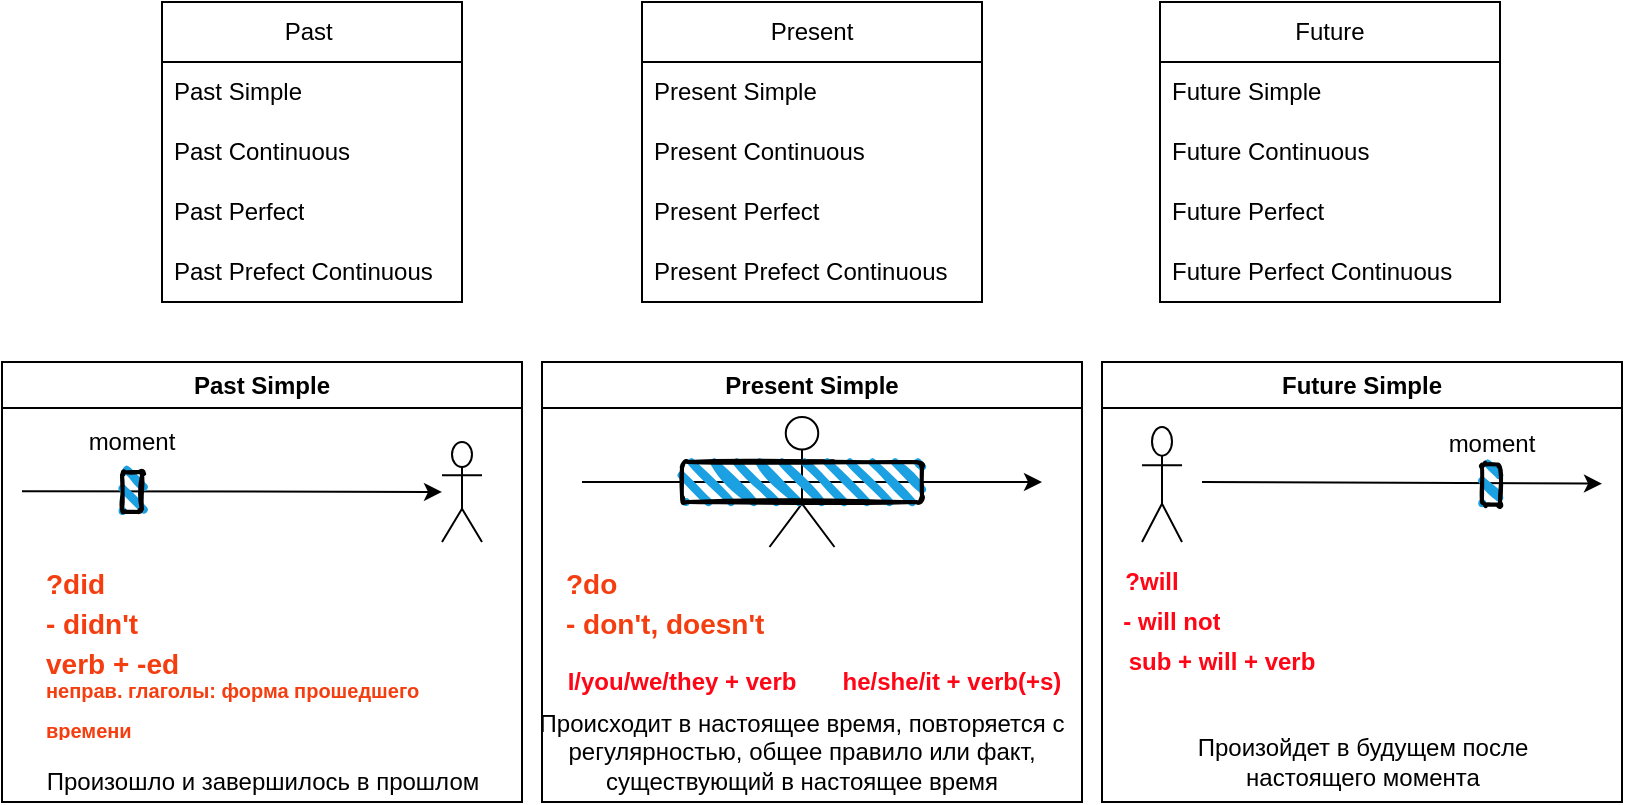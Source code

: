 <mxfile version="21.1.5" type="github">
  <diagram name="Страница 1" id="HaqHr7datS-S6JQ_34eg">
    <mxGraphModel dx="1050" dy="541" grid="1" gridSize="10" guides="1" tooltips="1" connect="1" arrows="1" fold="1" page="1" pageScale="1" pageWidth="827" pageHeight="1169" math="0" shadow="0">
      <root>
        <mxCell id="0" />
        <mxCell id="1" parent="0" />
        <mxCell id="sSVKV6Z9X-DRzIi5GmWs-9" value="Past&amp;nbsp;" style="swimlane;fontStyle=0;childLayout=stackLayout;horizontal=1;startSize=30;horizontalStack=0;resizeParent=1;resizeParentMax=0;resizeLast=0;collapsible=1;marginBottom=0;whiteSpace=wrap;html=1;" parent="1" vertex="1">
          <mxGeometry x="120" y="40" width="150" height="150" as="geometry" />
        </mxCell>
        <mxCell id="sSVKV6Z9X-DRzIi5GmWs-10" value="Past Simple" style="text;strokeColor=none;fillColor=none;align=left;verticalAlign=middle;spacingLeft=4;spacingRight=4;overflow=hidden;points=[[0,0.5],[1,0.5]];portConstraint=eastwest;rotatable=0;whiteSpace=wrap;html=1;" parent="sSVKV6Z9X-DRzIi5GmWs-9" vertex="1">
          <mxGeometry y="30" width="150" height="30" as="geometry" />
        </mxCell>
        <mxCell id="sSVKV6Z9X-DRzIi5GmWs-11" value="Past Continuous" style="text;strokeColor=none;fillColor=none;align=left;verticalAlign=middle;spacingLeft=4;spacingRight=4;overflow=hidden;points=[[0,0.5],[1,0.5]];portConstraint=eastwest;rotatable=0;whiteSpace=wrap;html=1;" parent="sSVKV6Z9X-DRzIi5GmWs-9" vertex="1">
          <mxGeometry y="60" width="150" height="30" as="geometry" />
        </mxCell>
        <mxCell id="sSVKV6Z9X-DRzIi5GmWs-12" value="Past Perfect" style="text;strokeColor=none;fillColor=none;align=left;verticalAlign=middle;spacingLeft=4;spacingRight=4;overflow=hidden;points=[[0,0.5],[1,0.5]];portConstraint=eastwest;rotatable=0;whiteSpace=wrap;html=1;" parent="sSVKV6Z9X-DRzIi5GmWs-9" vertex="1">
          <mxGeometry y="90" width="150" height="30" as="geometry" />
        </mxCell>
        <mxCell id="sSVKV6Z9X-DRzIi5GmWs-18" value="Past Prefect Continuous" style="text;strokeColor=none;fillColor=none;align=left;verticalAlign=middle;spacingLeft=4;spacingRight=4;overflow=hidden;points=[[0,0.5],[1,0.5]];portConstraint=eastwest;rotatable=0;whiteSpace=wrap;html=1;" parent="sSVKV6Z9X-DRzIi5GmWs-9" vertex="1">
          <mxGeometry y="120" width="150" height="30" as="geometry" />
        </mxCell>
        <mxCell id="sSVKV6Z9X-DRzIi5GmWs-19" value="Present" style="swimlane;fontStyle=0;childLayout=stackLayout;horizontal=1;startSize=30;horizontalStack=0;resizeParent=1;resizeParentMax=0;resizeLast=0;collapsible=1;marginBottom=0;whiteSpace=wrap;html=1;" parent="1" vertex="1">
          <mxGeometry x="360" y="40" width="170" height="150" as="geometry" />
        </mxCell>
        <mxCell id="sSVKV6Z9X-DRzIi5GmWs-20" value="Present Simple" style="text;strokeColor=none;fillColor=none;align=left;verticalAlign=middle;spacingLeft=4;spacingRight=4;overflow=hidden;points=[[0,0.5],[1,0.5]];portConstraint=eastwest;rotatable=0;whiteSpace=wrap;html=1;" parent="sSVKV6Z9X-DRzIi5GmWs-19" vertex="1">
          <mxGeometry y="30" width="170" height="30" as="geometry" />
        </mxCell>
        <mxCell id="sSVKV6Z9X-DRzIi5GmWs-21" value="Present Continuous" style="text;strokeColor=none;fillColor=none;align=left;verticalAlign=middle;spacingLeft=4;spacingRight=4;overflow=hidden;points=[[0,0.5],[1,0.5]];portConstraint=eastwest;rotatable=0;whiteSpace=wrap;html=1;" parent="sSVKV6Z9X-DRzIi5GmWs-19" vertex="1">
          <mxGeometry y="60" width="170" height="30" as="geometry" />
        </mxCell>
        <mxCell id="sSVKV6Z9X-DRzIi5GmWs-22" value="Present Perfect" style="text;strokeColor=none;fillColor=none;align=left;verticalAlign=middle;spacingLeft=4;spacingRight=4;overflow=hidden;points=[[0,0.5],[1,0.5]];portConstraint=eastwest;rotatable=0;whiteSpace=wrap;html=1;" parent="sSVKV6Z9X-DRzIi5GmWs-19" vertex="1">
          <mxGeometry y="90" width="170" height="30" as="geometry" />
        </mxCell>
        <mxCell id="sSVKV6Z9X-DRzIi5GmWs-23" value="Present Prefect Continuous" style="text;strokeColor=none;fillColor=none;align=left;verticalAlign=middle;spacingLeft=4;spacingRight=4;overflow=hidden;points=[[0,0.5],[1,0.5]];portConstraint=eastwest;rotatable=0;whiteSpace=wrap;html=1;" parent="sSVKV6Z9X-DRzIi5GmWs-19" vertex="1">
          <mxGeometry y="120" width="170" height="30" as="geometry" />
        </mxCell>
        <mxCell id="sSVKV6Z9X-DRzIi5GmWs-24" value="Future" style="swimlane;fontStyle=0;childLayout=stackLayout;horizontal=1;startSize=30;horizontalStack=0;resizeParent=1;resizeParentMax=0;resizeLast=0;collapsible=1;marginBottom=0;whiteSpace=wrap;html=1;" parent="1" vertex="1">
          <mxGeometry x="619" y="40" width="170" height="150" as="geometry" />
        </mxCell>
        <mxCell id="sSVKV6Z9X-DRzIi5GmWs-25" value="Future Simple" style="text;strokeColor=none;fillColor=none;align=left;verticalAlign=middle;spacingLeft=4;spacingRight=4;overflow=hidden;points=[[0,0.5],[1,0.5]];portConstraint=eastwest;rotatable=0;whiteSpace=wrap;html=1;" parent="sSVKV6Z9X-DRzIi5GmWs-24" vertex="1">
          <mxGeometry y="30" width="170" height="30" as="geometry" />
        </mxCell>
        <mxCell id="sSVKV6Z9X-DRzIi5GmWs-26" value="Future Continuous" style="text;strokeColor=none;fillColor=none;align=left;verticalAlign=middle;spacingLeft=4;spacingRight=4;overflow=hidden;points=[[0,0.5],[1,0.5]];portConstraint=eastwest;rotatable=0;whiteSpace=wrap;html=1;" parent="sSVKV6Z9X-DRzIi5GmWs-24" vertex="1">
          <mxGeometry y="60" width="170" height="30" as="geometry" />
        </mxCell>
        <mxCell id="sSVKV6Z9X-DRzIi5GmWs-27" value="Future Perfect" style="text;strokeColor=none;fillColor=none;align=left;verticalAlign=middle;spacingLeft=4;spacingRight=4;overflow=hidden;points=[[0,0.5],[1,0.5]];portConstraint=eastwest;rotatable=0;whiteSpace=wrap;html=1;" parent="sSVKV6Z9X-DRzIi5GmWs-24" vertex="1">
          <mxGeometry y="90" width="170" height="30" as="geometry" />
        </mxCell>
        <mxCell id="sSVKV6Z9X-DRzIi5GmWs-28" value="Future Perfect Continuous" style="text;strokeColor=none;fillColor=none;align=left;verticalAlign=middle;spacingLeft=4;spacingRight=4;overflow=hidden;points=[[0,0.5],[1,0.5]];portConstraint=eastwest;rotatable=0;whiteSpace=wrap;html=1;" parent="sSVKV6Z9X-DRzIi5GmWs-24" vertex="1">
          <mxGeometry y="120" width="170" height="30" as="geometry" />
        </mxCell>
        <mxCell id="sSVKV6Z9X-DRzIi5GmWs-29" value="Past Simple" style="swimlane;whiteSpace=wrap;html=1;" parent="1" vertex="1">
          <mxGeometry x="40" y="220" width="260" height="220" as="geometry" />
        </mxCell>
        <mxCell id="sSVKV6Z9X-DRzIi5GmWs-32" value="" style="shape=umlActor;verticalLabelPosition=bottom;verticalAlign=top;html=1;outlineConnect=0;" parent="sSVKV6Z9X-DRzIi5GmWs-29" vertex="1">
          <mxGeometry x="220" y="40" width="20" height="50" as="geometry" />
        </mxCell>
        <mxCell id="sSVKV6Z9X-DRzIi5GmWs-33" value="" style="endArrow=classic;html=1;rounded=0;exitX=0.375;exitY=0.729;exitDx=0;exitDy=0;exitPerimeter=0;" parent="sSVKV6Z9X-DRzIi5GmWs-29" target="sSVKV6Z9X-DRzIi5GmWs-32" edge="1">
          <mxGeometry width="50" height="50" relative="1" as="geometry">
            <mxPoint x="10" y="64.58" as="sourcePoint" />
            <mxPoint x="200" y="64.58" as="targetPoint" />
          </mxGeometry>
        </mxCell>
        <mxCell id="sSVKV6Z9X-DRzIi5GmWs-35" value="" style="rounded=1;whiteSpace=wrap;html=1;strokeWidth=2;fillWeight=4;hachureGap=8;hachureAngle=45;fillColor=#1ba1e2;sketch=1;" parent="sSVKV6Z9X-DRzIi5GmWs-29" vertex="1">
          <mxGeometry x="60" y="55" width="10" height="20" as="geometry" />
        </mxCell>
        <UserObject label="verb + -ed" placeholders="1" name="Variable" id="sSVKV6Z9X-DRzIi5GmWs-45">
          <mxCell style="text;html=1;strokeColor=none;fillColor=none;align=left;verticalAlign=middle;whiteSpace=wrap;overflow=hidden;fontStyle=1;fontColor=#f43e10;fontSize=14;" parent="sSVKV6Z9X-DRzIi5GmWs-29" vertex="1">
            <mxGeometry x="20" y="140" width="75" height="20" as="geometry" />
          </mxCell>
        </UserObject>
        <UserObject label="&lt;font style=&quot;font-size: 10px;&quot;&gt;неправ. глаголы: форма прошедшего времени&lt;/font&gt;" placeholders="1" name="Variable" id="sSVKV6Z9X-DRzIi5GmWs-47">
          <mxCell style="text;html=1;strokeColor=none;fillColor=none;align=left;verticalAlign=middle;whiteSpace=wrap;overflow=hidden;fontStyle=1;fontColor=#f43e10;fontSize=17;" parent="sSVKV6Z9X-DRzIi5GmWs-29" vertex="1">
            <mxGeometry x="20" y="150" width="195" height="40" as="geometry" />
          </mxCell>
        </UserObject>
        <UserObject label="Произошло и завершилось в прошлом" placeholders="1" name="Variable" id="sSVKV6Z9X-DRzIi5GmWs-54">
          <mxCell style="text;html=1;strokeColor=none;fillColor=none;align=center;verticalAlign=middle;whiteSpace=wrap;overflow=hidden;" parent="sSVKV6Z9X-DRzIi5GmWs-29" vertex="1">
            <mxGeometry x="12.5" y="200" width="235" height="20" as="geometry" />
          </mxCell>
        </UserObject>
        <UserObject label="moment" placeholders="1" name="Variable" id="sSVKV6Z9X-DRzIi5GmWs-55">
          <mxCell style="text;html=1;strokeColor=none;fillColor=none;align=center;verticalAlign=middle;whiteSpace=wrap;overflow=hidden;" parent="sSVKV6Z9X-DRzIi5GmWs-29" vertex="1">
            <mxGeometry x="25" y="30" width="80" height="20" as="geometry" />
          </mxCell>
        </UserObject>
        <UserObject label="?did" placeholders="1" name="Variable" id="KWtOq8d0CYG3wRhczN9--9">
          <mxCell style="text;html=1;strokeColor=none;fillColor=none;align=left;verticalAlign=middle;whiteSpace=wrap;overflow=hidden;fontStyle=1;fontColor=#f43e10;fontSize=14;" vertex="1" parent="sSVKV6Z9X-DRzIi5GmWs-29">
            <mxGeometry x="20" y="100" width="75" height="20" as="geometry" />
          </mxCell>
        </UserObject>
        <UserObject label="- didn&#39;t" placeholders="1" name="Variable" id="KWtOq8d0CYG3wRhczN9--15">
          <mxCell style="text;html=1;strokeColor=none;fillColor=none;align=left;verticalAlign=middle;whiteSpace=wrap;overflow=hidden;fontStyle=1;fontColor=#f43e10;fontSize=14;" vertex="1" parent="sSVKV6Z9X-DRzIi5GmWs-29">
            <mxGeometry x="20" y="120" width="75" height="20" as="geometry" />
          </mxCell>
        </UserObject>
        <mxCell id="sSVKV6Z9X-DRzIi5GmWs-30" value="Present Simple" style="swimlane;whiteSpace=wrap;html=1;" parent="1" vertex="1">
          <mxGeometry x="310" y="220" width="270" height="220" as="geometry" />
        </mxCell>
        <mxCell id="sSVKV6Z9X-DRzIi5GmWs-48" value="" style="shape=umlActor;verticalLabelPosition=bottom;verticalAlign=top;html=1;outlineConnect=0;" parent="sSVKV6Z9X-DRzIi5GmWs-30" vertex="1">
          <mxGeometry x="113.75" y="27.5" width="32.5" height="65" as="geometry" />
        </mxCell>
        <UserObject label="I/you/we/they + verb" placeholders="1" name="Variable" id="sSVKV6Z9X-DRzIi5GmWs-52">
          <mxCell style="text;html=1;strokeColor=none;fillColor=none;align=center;verticalAlign=middle;whiteSpace=wrap;overflow=hidden;fontColor=#FF0516;fontStyle=1" parent="sSVKV6Z9X-DRzIi5GmWs-30" vertex="1">
            <mxGeometry x="10" y="150" width="120" height="20" as="geometry" />
          </mxCell>
        </UserObject>
        <UserObject label="he/she/it + verb(+s)" placeholders="1" name="Variable" id="sSVKV6Z9X-DRzIi5GmWs-53">
          <mxCell style="text;html=1;strokeColor=none;fillColor=none;align=center;verticalAlign=middle;whiteSpace=wrap;overflow=hidden;fontStyle=1;fontColor=#FF0516;" parent="sSVKV6Z9X-DRzIi5GmWs-30" vertex="1">
            <mxGeometry x="140" y="150" width="130" height="20" as="geometry" />
          </mxCell>
        </UserObject>
        <UserObject label="Происходит в настоящее время, повторяется с регулярностью, общее правило или факт, существующий в настоящее время" placeholders="1" name="Variable" id="sSVKV6Z9X-DRzIi5GmWs-56">
          <mxCell style="text;html=1;strokeColor=none;fillColor=none;align=center;verticalAlign=middle;whiteSpace=wrap;overflow=hidden;" parent="sSVKV6Z9X-DRzIi5GmWs-30" vertex="1">
            <mxGeometry x="-5" y="170" width="270" height="50" as="geometry" />
          </mxCell>
        </UserObject>
        <UserObject label="?do" placeholders="1" name="Variable" id="KWtOq8d0CYG3wRhczN9--10">
          <mxCell style="text;html=1;strokeColor=none;fillColor=none;align=left;verticalAlign=middle;whiteSpace=wrap;overflow=hidden;fontStyle=1;fontColor=#f43e10;fontSize=14;" vertex="1" parent="sSVKV6Z9X-DRzIi5GmWs-30">
            <mxGeometry x="10" y="100" width="75" height="20" as="geometry" />
          </mxCell>
        </UserObject>
        <UserObject label="- don&#39;t, doesn&#39;t" placeholders="1" name="Variable" id="KWtOq8d0CYG3wRhczN9--13">
          <mxCell style="text;html=1;strokeColor=none;fillColor=none;align=left;verticalAlign=middle;whiteSpace=wrap;overflow=hidden;fontStyle=1;fontColor=#f43e10;fontSize=14;" vertex="1" parent="sSVKV6Z9X-DRzIi5GmWs-30">
            <mxGeometry x="10" y="120" width="120" height="20" as="geometry" />
          </mxCell>
        </UserObject>
        <mxCell id="sSVKV6Z9X-DRzIi5GmWs-31" value="Future Simple" style="swimlane;whiteSpace=wrap;html=1;" parent="1" vertex="1">
          <mxGeometry x="590" y="220" width="260" height="220" as="geometry" />
        </mxCell>
        <UserObject label="sub + will + verb" placeholders="1" name="Variable" id="sSVKV6Z9X-DRzIi5GmWs-57">
          <mxCell style="text;html=1;strokeColor=none;fillColor=none;align=center;verticalAlign=middle;whiteSpace=wrap;overflow=hidden;fontColor=#FF0516;fontStyle=1" parent="sSVKV6Z9X-DRzIi5GmWs-31" vertex="1">
            <mxGeometry y="140" width="120" height="20" as="geometry" />
          </mxCell>
        </UserObject>
        <mxCell id="sSVKV6Z9X-DRzIi5GmWs-58" value="" style="shape=umlActor;verticalLabelPosition=bottom;verticalAlign=top;html=1;outlineConnect=0;" parent="sSVKV6Z9X-DRzIi5GmWs-31" vertex="1">
          <mxGeometry x="20" y="32.5" width="20" height="57.5" as="geometry" />
        </mxCell>
        <mxCell id="sSVKV6Z9X-DRzIi5GmWs-59" value="" style="endArrow=classic;html=1;rounded=0;" parent="sSVKV6Z9X-DRzIi5GmWs-31" edge="1">
          <mxGeometry width="50" height="50" relative="1" as="geometry">
            <mxPoint x="50" y="60" as="sourcePoint" />
            <mxPoint x="250" y="60.83" as="targetPoint" />
          </mxGeometry>
        </mxCell>
        <mxCell id="sSVKV6Z9X-DRzIi5GmWs-60" value="" style="rounded=1;whiteSpace=wrap;html=1;strokeWidth=2;fillWeight=4;hachureGap=8;hachureAngle=45;fillColor=#1ba1e2;sketch=1;" parent="sSVKV6Z9X-DRzIi5GmWs-31" vertex="1">
          <mxGeometry x="190" y="51.25" width="9" height="20" as="geometry" />
        </mxCell>
        <UserObject label="Произойдет в будущем после настоящего момента" placeholders="1" name="Variable" id="sSVKV6Z9X-DRzIi5GmWs-62">
          <mxCell style="text;html=1;strokeColor=none;fillColor=none;align=center;verticalAlign=middle;whiteSpace=wrap;overflow=hidden;" parent="sSVKV6Z9X-DRzIi5GmWs-31" vertex="1">
            <mxGeometry x="12.5" y="180" width="235" height="40" as="geometry" />
          </mxCell>
        </UserObject>
        <UserObject label="moment" placeholders="1" name="Variable" id="sSVKV6Z9X-DRzIi5GmWs-63">
          <mxCell style="text;html=1;strokeColor=none;fillColor=none;align=center;verticalAlign=middle;whiteSpace=wrap;overflow=hidden;" parent="sSVKV6Z9X-DRzIi5GmWs-31" vertex="1">
            <mxGeometry x="154.5" y="31.25" width="80" height="20" as="geometry" />
          </mxCell>
        </UserObject>
        <UserObject label="?will" placeholders="1" name="Variable" id="KWtOq8d0CYG3wRhczN9--11">
          <mxCell style="text;html=1;strokeColor=none;fillColor=none;align=center;verticalAlign=middle;whiteSpace=wrap;overflow=hidden;fontColor=#FF0516;fontStyle=1" vertex="1" parent="sSVKV6Z9X-DRzIi5GmWs-31">
            <mxGeometry y="100" width="50" height="20" as="geometry" />
          </mxCell>
        </UserObject>
        <UserObject label="- will not" placeholders="1" name="Variable" id="KWtOq8d0CYG3wRhczN9--14">
          <mxCell style="text;html=1;strokeColor=none;fillColor=none;align=center;verticalAlign=middle;whiteSpace=wrap;overflow=hidden;fontColor=#FF0516;fontStyle=1" vertex="1" parent="sSVKV6Z9X-DRzIi5GmWs-31">
            <mxGeometry y="120" width="70" height="20" as="geometry" />
          </mxCell>
        </UserObject>
        <mxCell id="sSVKV6Z9X-DRzIi5GmWs-49" value="" style="endArrow=classic;html=1;rounded=0;" parent="1" edge="1">
          <mxGeometry width="50" height="50" relative="1" as="geometry">
            <mxPoint x="330" y="280" as="sourcePoint" />
            <mxPoint x="560" y="280" as="targetPoint" />
          </mxGeometry>
        </mxCell>
        <mxCell id="sSVKV6Z9X-DRzIi5GmWs-50" value="" style="rounded=1;whiteSpace=wrap;html=1;strokeWidth=2;fillWeight=4;hachureGap=8;hachureAngle=45;fillColor=#1ba1e2;sketch=1;" parent="1" vertex="1">
          <mxGeometry x="380" y="270" width="120" height="20" as="geometry" />
        </mxCell>
      </root>
    </mxGraphModel>
  </diagram>
</mxfile>
